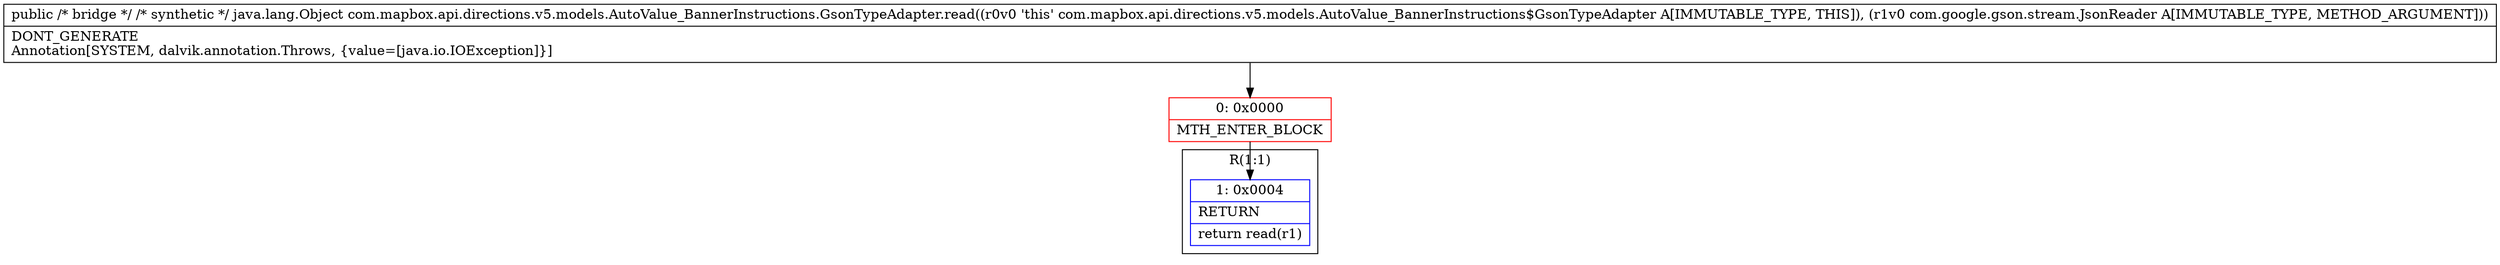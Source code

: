 digraph "CFG forcom.mapbox.api.directions.v5.models.AutoValue_BannerInstructions.GsonTypeAdapter.read(Lcom\/google\/gson\/stream\/JsonReader;)Ljava\/lang\/Object;" {
subgraph cluster_Region_708804969 {
label = "R(1:1)";
node [shape=record,color=blue];
Node_1 [shape=record,label="{1\:\ 0x0004|RETURN\l|return read(r1)\l}"];
}
Node_0 [shape=record,color=red,label="{0\:\ 0x0000|MTH_ENTER_BLOCK\l}"];
MethodNode[shape=record,label="{public \/* bridge *\/ \/* synthetic *\/ java.lang.Object com.mapbox.api.directions.v5.models.AutoValue_BannerInstructions.GsonTypeAdapter.read((r0v0 'this' com.mapbox.api.directions.v5.models.AutoValue_BannerInstructions$GsonTypeAdapter A[IMMUTABLE_TYPE, THIS]), (r1v0 com.google.gson.stream.JsonReader A[IMMUTABLE_TYPE, METHOD_ARGUMENT]))  | DONT_GENERATE\lAnnotation[SYSTEM, dalvik.annotation.Throws, \{value=[java.io.IOException]\}]\l}"];
MethodNode -> Node_0;
Node_0 -> Node_1;
}


